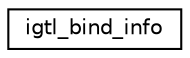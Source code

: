 digraph "Graphical Class Hierarchy"
{
  edge [fontname="Helvetica",fontsize="10",labelfontname="Helvetica",labelfontsize="10"];
  node [fontname="Helvetica",fontsize="10",shape=record];
  rankdir="LR";
  Node1 [label="igtl_bind_info",height=0.2,width=0.4,color="black", fillcolor="white", style="filled",URL="$structigtl__bind__info.html"];
}
